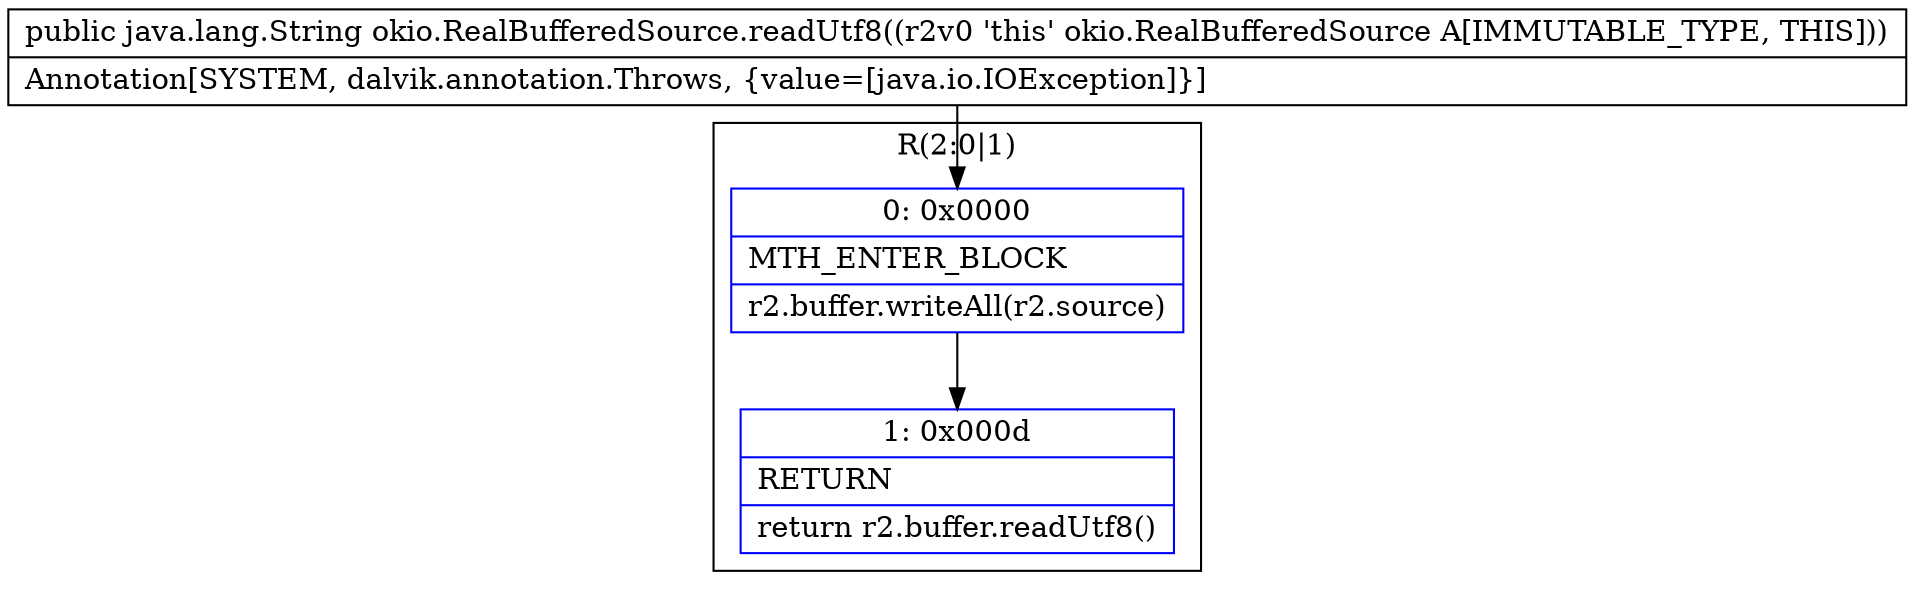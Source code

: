 digraph "CFG forokio.RealBufferedSource.readUtf8()Ljava\/lang\/String;" {
subgraph cluster_Region_535826490 {
label = "R(2:0|1)";
node [shape=record,color=blue];
Node_0 [shape=record,label="{0\:\ 0x0000|MTH_ENTER_BLOCK\l|r2.buffer.writeAll(r2.source)\l}"];
Node_1 [shape=record,label="{1\:\ 0x000d|RETURN\l|return r2.buffer.readUtf8()\l}"];
}
MethodNode[shape=record,label="{public java.lang.String okio.RealBufferedSource.readUtf8((r2v0 'this' okio.RealBufferedSource A[IMMUTABLE_TYPE, THIS]))  | Annotation[SYSTEM, dalvik.annotation.Throws, \{value=[java.io.IOException]\}]\l}"];
MethodNode -> Node_0;
Node_0 -> Node_1;
}

